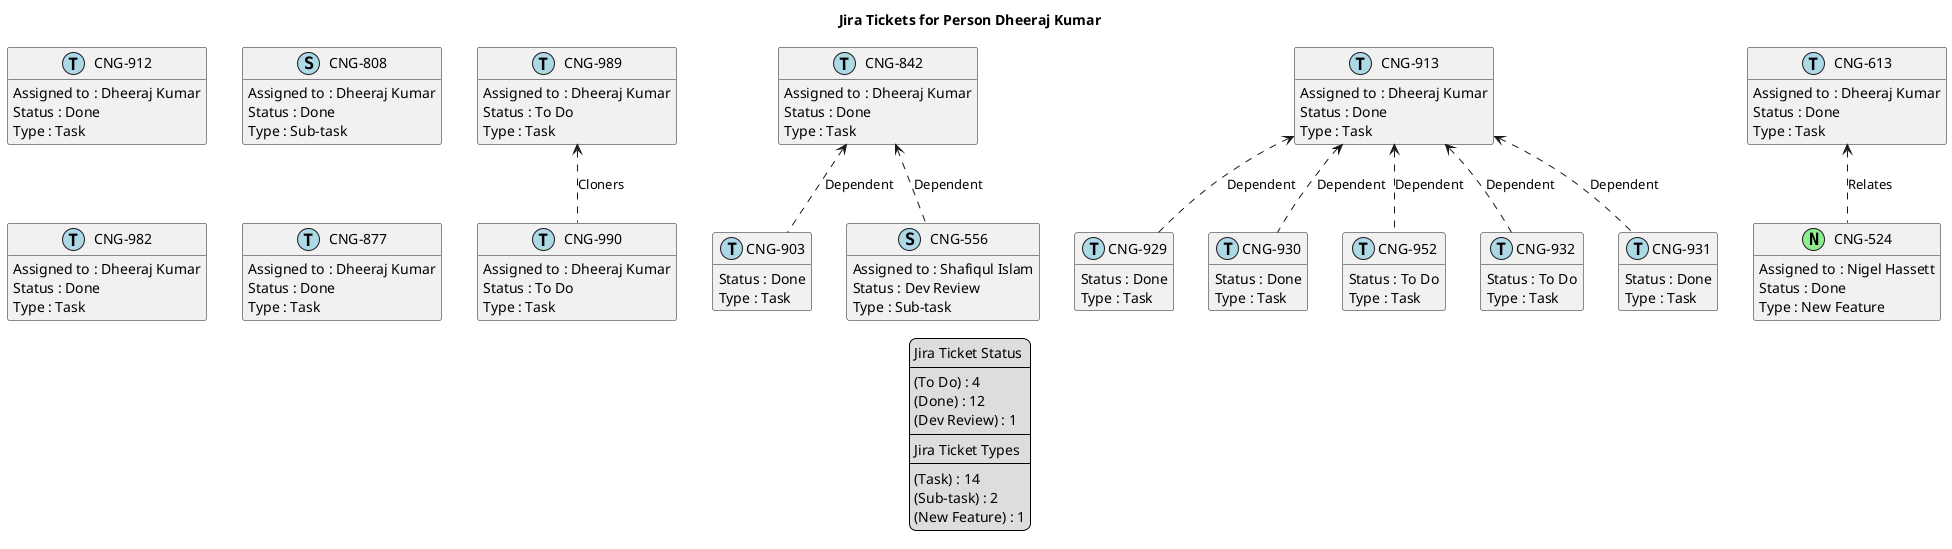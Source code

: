 @startuml
'https://plantuml.com/class-diagram

' GENERATE CLASS DIAGRAM ===========
' Generated at    : Thu Apr 18 15:11:08 CEST 2024

title Jira Tickets for Person Dheeraj Kumar
hide empty members

legend
Jira Ticket Status
----
(To Do) : 4
(Done) : 12
(Dev Review) : 1
----
Jira Ticket Types
----
(Task) : 14
(Sub-task) : 2
(New Feature) : 1
end legend


' Tickets =======
class "CNG-990" << (T,lightblue) >> {
  Assigned to : Dheeraj Kumar
  Status : To Do
  Type : Task
}

class "CNG-912" << (T,lightblue) >> {
  Assigned to : Dheeraj Kumar
  Status : Done
  Type : Task
}

class "CNG-989" << (T,lightblue) >> {
  Assigned to : Dheeraj Kumar
  Status : To Do
  Type : Task
}

class "CNG-903" << (T,lightblue) >> {
  Status : Done
  Type : Task
}

class "CNG-913" << (T,lightblue) >> {
  Assigned to : Dheeraj Kumar
  Status : Done
  Type : Task
}

class "CNG-929" << (T,lightblue) >> {
  Status : Done
  Type : Task
}

class "CNG-808" << (S,lightblue) >> {
  Assigned to : Dheeraj Kumar
  Status : Done
  Type : Sub-task
}

class "CNG-982" << (T,lightblue) >> {
  Assigned to : Dheeraj Kumar
  Status : Done
  Type : Task
}

class "CNG-930" << (T,lightblue) >> {
  Status : Done
  Type : Task
}

class "CNG-952" << (T,lightblue) >> {
  Status : To Do
  Type : Task
}

class "CNG-842" << (T,lightblue) >> {
  Assigned to : Dheeraj Kumar
  Status : Done
  Type : Task
}

class "CNG-556" << (S,lightblue) >> {
  Assigned to : Shafiqul Islam
  Status : Dev Review
  Type : Sub-task
}

class "CNG-932" << (T,lightblue) >> {
  Status : To Do
  Type : Task
}

class "CNG-877" << (T,lightblue) >> {
  Assigned to : Dheeraj Kumar
  Status : Done
  Type : Task
}

class "CNG-613" << (T,lightblue) >> {
  Assigned to : Dheeraj Kumar
  Status : Done
  Type : Task
}

class "CNG-931" << (T,lightblue) >> {
  Status : Done
  Type : Task
}

class "CNG-524" << (N,lightgreen) >> {
  Assigned to : Nigel Hassett
  Status : Done
  Type : New Feature
}



' Links =======
"CNG-913" <.. "CNG-930" : Dependent
"CNG-913" <.. "CNG-929" : Dependent
"CNG-913" <.. "CNG-931" : Dependent
"CNG-913" <.. "CNG-932" : Dependent
"CNG-913" <.. "CNG-952" : Dependent
"CNG-989" <.. "CNG-990" : Cloners
"CNG-613" <.. "CNG-524" : Relates
"CNG-842" <.. "CNG-556" : Dependent
"CNG-842" <.. "CNG-903" : Dependent


@enduml
